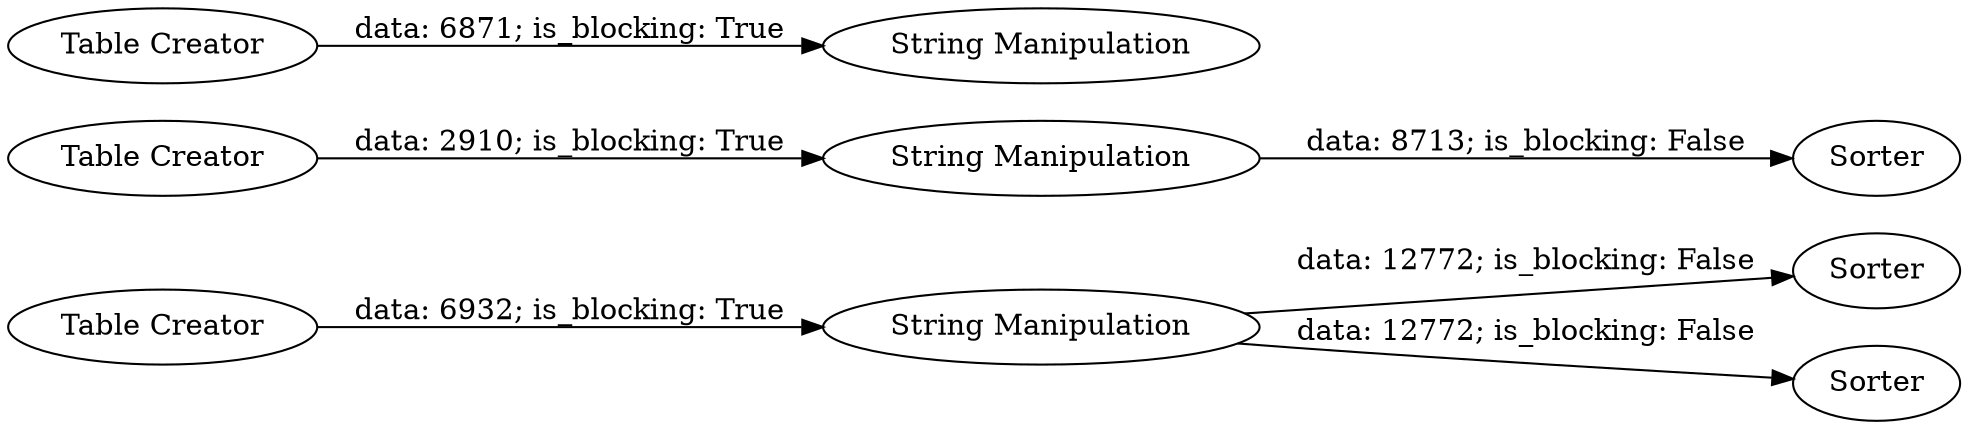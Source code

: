 digraph {
	"6026388350154129609_7" [label=Sorter]
	"6026388350154129609_3" [label="Table Creator"]
	"6026388350154129609_6" [label=Sorter]
	"6026388350154129609_14" [label="Table Creator"]
	"6026388350154129609_2" [label="String Manipulation"]
	"6026388350154129609_4" [label="String Manipulation"]
	"6026388350154129609_5" [label=Sorter]
	"6026388350154129609_13" [label="String Manipulation"]
	"6026388350154129609_1" [label="Table Creator"]
	"6026388350154129609_2" -> "6026388350154129609_7" [label="data: 12772; is_blocking: False"]
	"6026388350154129609_3" -> "6026388350154129609_4" [label="data: 2910; is_blocking: True"]
	"6026388350154129609_1" -> "6026388350154129609_2" [label="data: 6932; is_blocking: True"]
	"6026388350154129609_14" -> "6026388350154129609_13" [label="data: 6871; is_blocking: True"]
	"6026388350154129609_4" -> "6026388350154129609_5" [label="data: 8713; is_blocking: False"]
	"6026388350154129609_2" -> "6026388350154129609_6" [label="data: 12772; is_blocking: False"]
	rankdir=LR
}
